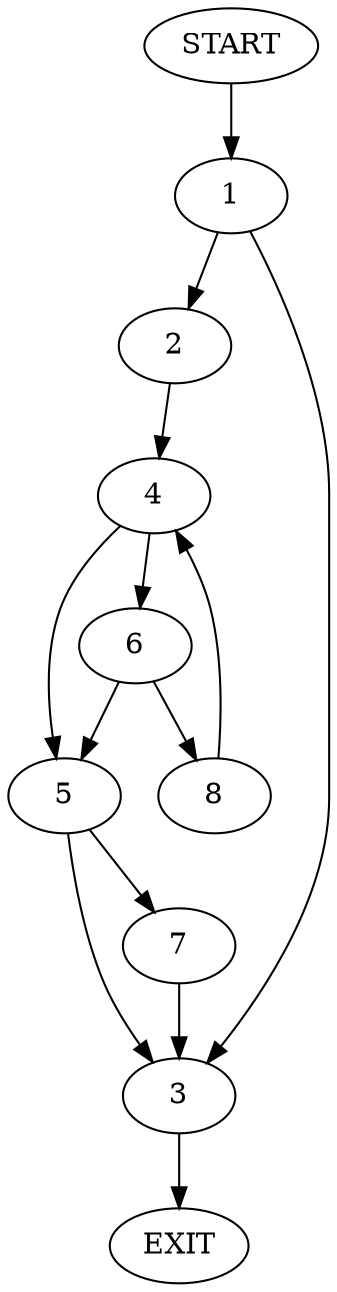 digraph {
0 [label="START"]
9 [label="EXIT"]
0 -> 1
1 -> 2
1 -> 3
3 -> 9
2 -> 4
4 -> 5
4 -> 6
5 -> 7
5 -> 3
6 -> 5
6 -> 8
8 -> 4
7 -> 3
}

